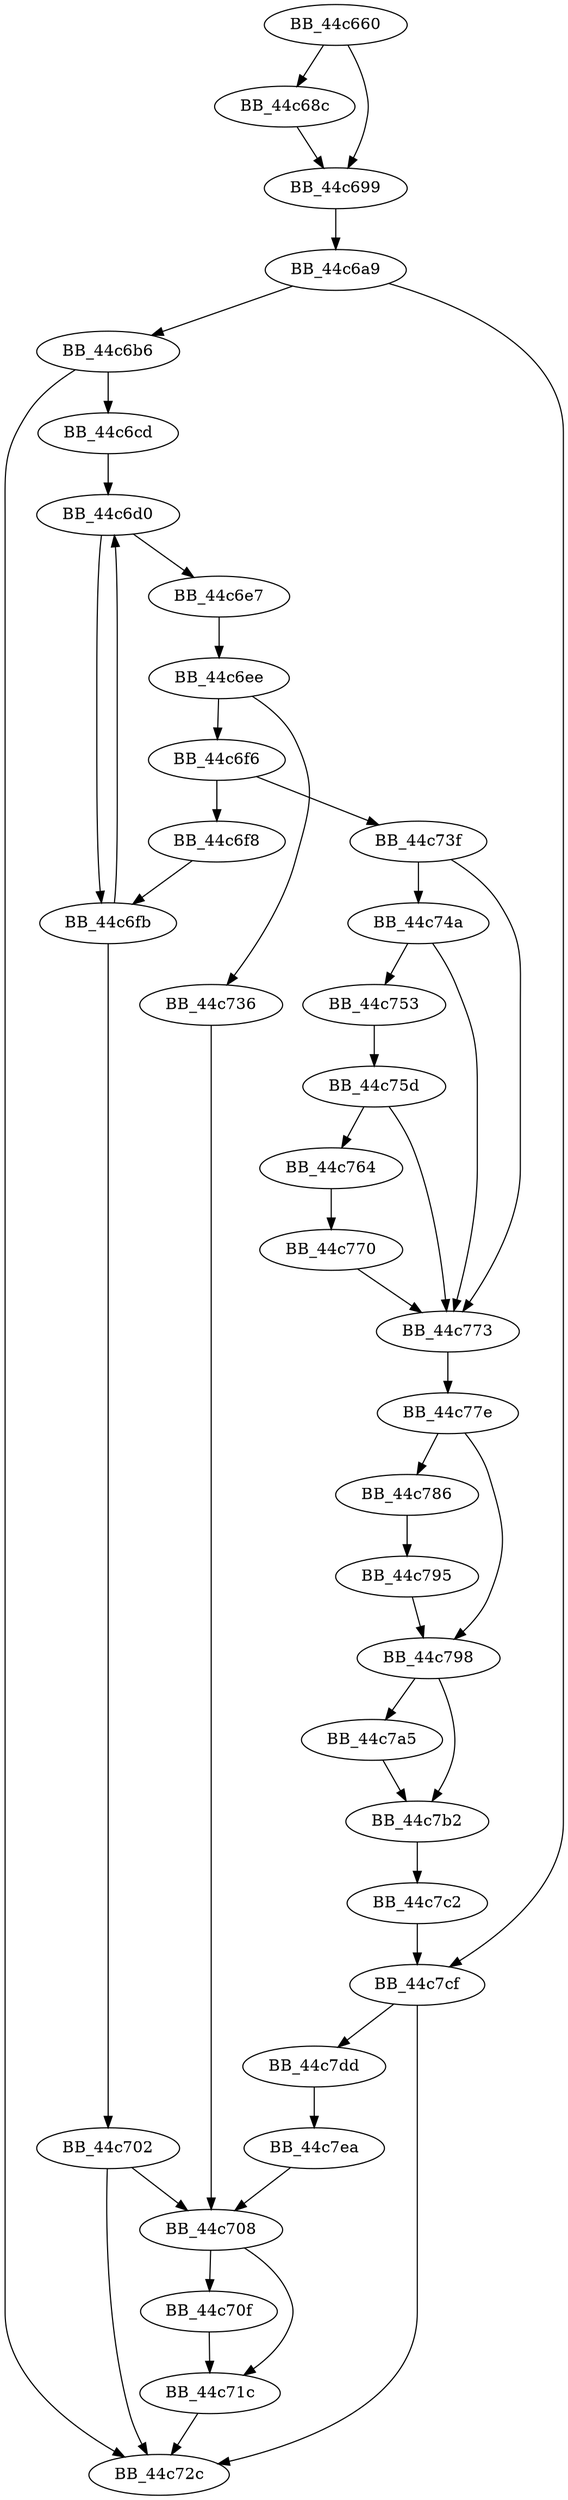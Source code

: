 DiGraph SEH_40AB30{
BB_44c660->BB_44c68c
BB_44c660->BB_44c699
BB_44c68c->BB_44c699
BB_44c699->BB_44c6a9
BB_44c6a9->BB_44c6b6
BB_44c6a9->BB_44c7cf
BB_44c6b6->BB_44c6cd
BB_44c6b6->BB_44c72c
BB_44c6cd->BB_44c6d0
BB_44c6d0->BB_44c6e7
BB_44c6d0->BB_44c6fb
BB_44c6e7->BB_44c6ee
BB_44c6ee->BB_44c6f6
BB_44c6ee->BB_44c736
BB_44c6f6->BB_44c6f8
BB_44c6f6->BB_44c73f
BB_44c6f8->BB_44c6fb
BB_44c6fb->BB_44c6d0
BB_44c6fb->BB_44c702
BB_44c702->BB_44c708
BB_44c702->BB_44c72c
BB_44c708->BB_44c70f
BB_44c708->BB_44c71c
BB_44c70f->BB_44c71c
BB_44c71c->BB_44c72c
BB_44c736->BB_44c708
BB_44c73f->BB_44c74a
BB_44c73f->BB_44c773
BB_44c74a->BB_44c753
BB_44c74a->BB_44c773
BB_44c753->BB_44c75d
BB_44c75d->BB_44c764
BB_44c75d->BB_44c773
BB_44c764->BB_44c770
BB_44c770->BB_44c773
BB_44c773->BB_44c77e
BB_44c77e->BB_44c786
BB_44c77e->BB_44c798
BB_44c786->BB_44c795
BB_44c795->BB_44c798
BB_44c798->BB_44c7a5
BB_44c798->BB_44c7b2
BB_44c7a5->BB_44c7b2
BB_44c7b2->BB_44c7c2
BB_44c7c2->BB_44c7cf
BB_44c7cf->BB_44c72c
BB_44c7cf->BB_44c7dd
BB_44c7dd->BB_44c7ea
BB_44c7ea->BB_44c708
}
